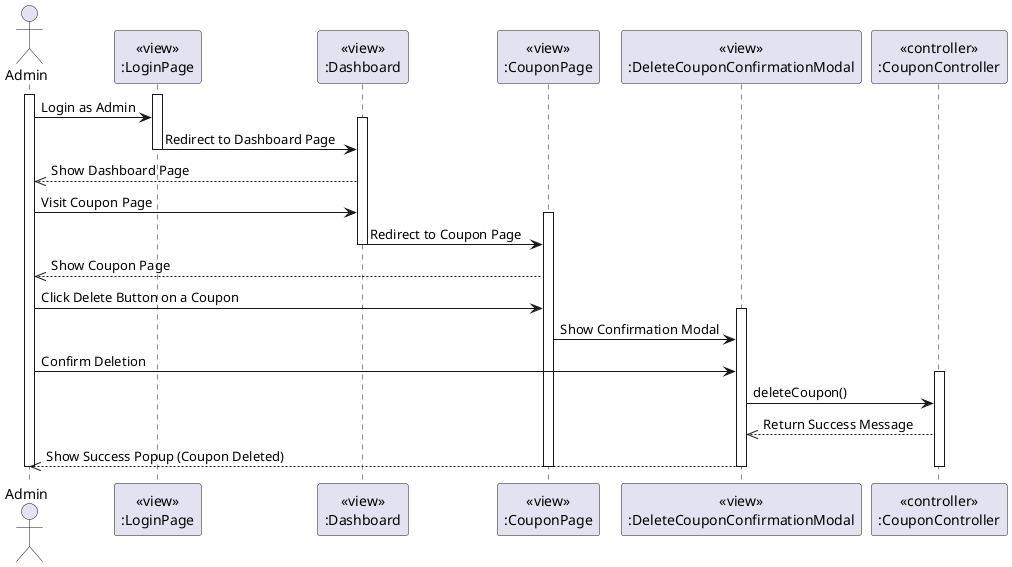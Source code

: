 @startuml DeleteCoupon
actor Admin
participant LoginPageView [
  <<view>>
  :LoginPage
]

participant DashboardView [
  <<view>>
  :Dashboard
]

participant CouponView [
  <<view>>
  :CouponPage
]

participant DeleteCouponConfirmationModalView [
  <<view>>
  :DeleteCouponConfirmationModal
]

participant CouponController [
  <<controller>>
  :CouponController
]

activate Admin
activate LoginPageView
Admin -> LoginPageView: Login as Admin
activate DashboardView
LoginPageView -> DashboardView: Redirect to Dashboard Page
deactivate LoginPageView

DashboardView -->> Admin: Show Dashboard Page

Admin -> DashboardView: Visit Coupon Page
activate CouponView
DashboardView -> CouponView: Redirect to Coupon Page
deactivate DashboardView

CouponView -->> Admin: Show Coupon Page

Admin -> CouponView: Click Delete Button on a Coupon

activate DeleteCouponConfirmationModalView
CouponView -> DeleteCouponConfirmationModalView: Show Confirmation Modal

Admin -> DeleteCouponConfirmationModalView: Confirm Deletion

activate CouponController
DeleteCouponConfirmationModalView -> CouponController: deleteCoupon()
CouponController -->> DeleteCouponConfirmationModalView: Return Success Message
DeleteCouponConfirmationModalView -->> Admin: Show Success Popup (Coupon Deleted)
deactivate CouponController

deactivate Admin
deactivate CouponView
deactivate DeleteCouponConfirmationModalView
@enduml
